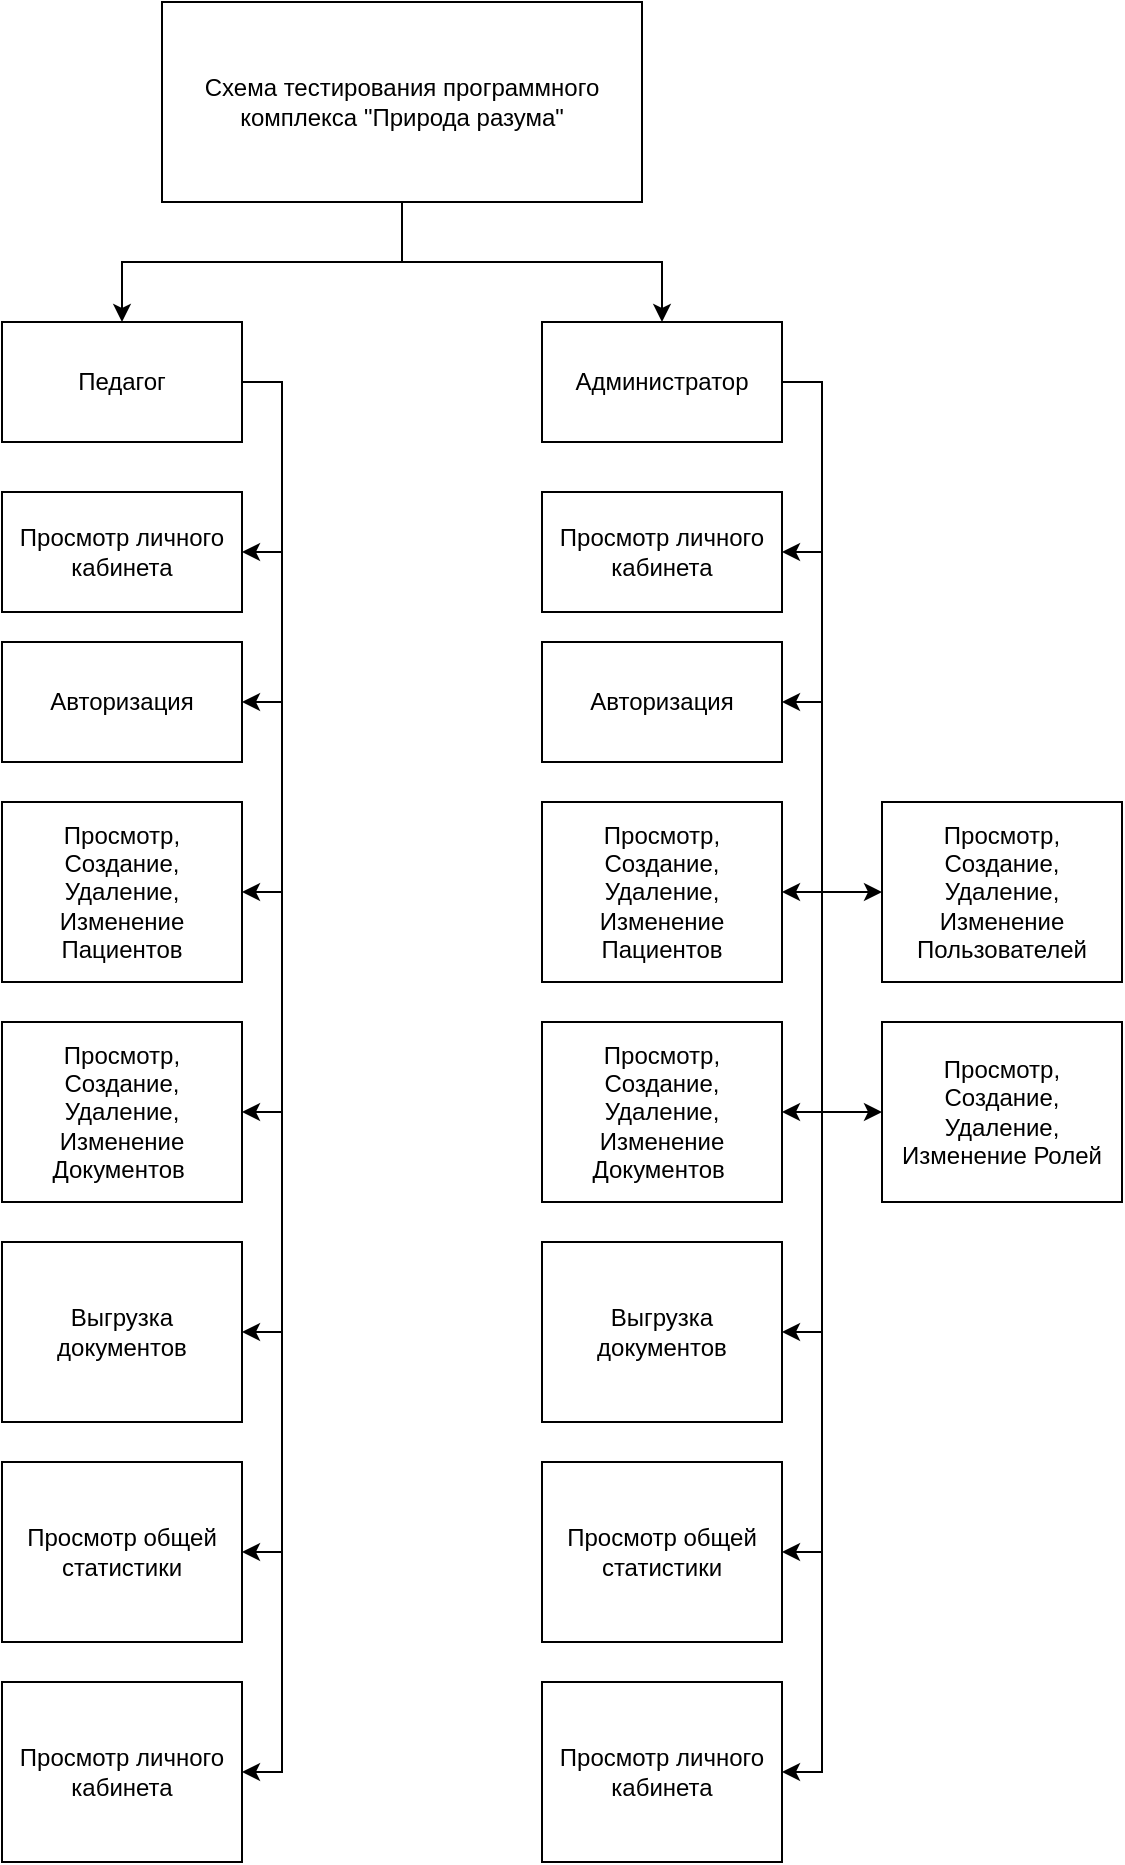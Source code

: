 <mxfile version="26.2.10">
  <diagram name="Страница — 1" id="qROO9dDHCduwTVdTXPTW">
    <mxGraphModel dx="2676" dy="1015" grid="0" gridSize="10" guides="1" tooltips="1" connect="1" arrows="1" fold="1" page="1" pageScale="1" pageWidth="827" pageHeight="1169" math="0" shadow="0">
      <root>
        <mxCell id="0" />
        <mxCell id="1" parent="0" />
        <mxCell id="zrXZc5PC9huz51h_tDHC-25" style="edgeStyle=orthogonalEdgeStyle;rounded=0;orthogonalLoop=1;jettySize=auto;html=1;" edge="1" parent="1" source="zrXZc5PC9huz51h_tDHC-2" target="zrXZc5PC9huz51h_tDHC-4">
          <mxGeometry relative="1" as="geometry" />
        </mxCell>
        <mxCell id="zrXZc5PC9huz51h_tDHC-65" style="edgeStyle=orthogonalEdgeStyle;rounded=0;orthogonalLoop=1;jettySize=auto;html=1;" edge="1" parent="1" source="zrXZc5PC9huz51h_tDHC-2" target="zrXZc5PC9huz51h_tDHC-57">
          <mxGeometry relative="1" as="geometry" />
        </mxCell>
        <mxCell id="zrXZc5PC9huz51h_tDHC-2" value="Схема тестирования программного комплекса &quot;Природа разума&quot;" style="rounded=0;whiteSpace=wrap;html=1;" vertex="1" parent="1">
          <mxGeometry y="280" width="240" height="100" as="geometry" />
        </mxCell>
        <mxCell id="zrXZc5PC9huz51h_tDHC-26" style="edgeStyle=orthogonalEdgeStyle;rounded=0;orthogonalLoop=1;jettySize=auto;html=1;entryX=1;entryY=0.5;entryDx=0;entryDy=0;" edge="1" parent="1" source="zrXZc5PC9huz51h_tDHC-4" target="zrXZc5PC9huz51h_tDHC-21">
          <mxGeometry relative="1" as="geometry">
            <Array as="points">
              <mxPoint x="330" y="470" />
              <mxPoint x="330" y="555" />
            </Array>
          </mxGeometry>
        </mxCell>
        <mxCell id="zrXZc5PC9huz51h_tDHC-28" style="edgeStyle=orthogonalEdgeStyle;rounded=0;orthogonalLoop=1;jettySize=auto;html=1;entryX=1;entryY=0.5;entryDx=0;entryDy=0;" edge="1" parent="1" source="zrXZc5PC9huz51h_tDHC-4" target="zrXZc5PC9huz51h_tDHC-20">
          <mxGeometry relative="1" as="geometry">
            <Array as="points">
              <mxPoint x="330" y="470" />
              <mxPoint x="330" y="630" />
            </Array>
          </mxGeometry>
        </mxCell>
        <mxCell id="zrXZc5PC9huz51h_tDHC-29" style="edgeStyle=orthogonalEdgeStyle;rounded=0;orthogonalLoop=1;jettySize=auto;html=1;entryX=1;entryY=0.5;entryDx=0;entryDy=0;" edge="1" parent="1" source="zrXZc5PC9huz51h_tDHC-4" target="zrXZc5PC9huz51h_tDHC-19">
          <mxGeometry relative="1" as="geometry">
            <Array as="points">
              <mxPoint x="330" y="470" />
              <mxPoint x="330" y="725" />
            </Array>
          </mxGeometry>
        </mxCell>
        <mxCell id="zrXZc5PC9huz51h_tDHC-30" style="edgeStyle=orthogonalEdgeStyle;rounded=0;orthogonalLoop=1;jettySize=auto;html=1;entryX=1;entryY=0.5;entryDx=0;entryDy=0;" edge="1" parent="1" source="zrXZc5PC9huz51h_tDHC-4" target="zrXZc5PC9huz51h_tDHC-18">
          <mxGeometry relative="1" as="geometry">
            <Array as="points">
              <mxPoint x="330" y="470" />
              <mxPoint x="330" y="835" />
            </Array>
          </mxGeometry>
        </mxCell>
        <mxCell id="zrXZc5PC9huz51h_tDHC-31" style="edgeStyle=orthogonalEdgeStyle;rounded=0;orthogonalLoop=1;jettySize=auto;html=1;entryX=1;entryY=0.5;entryDx=0;entryDy=0;" edge="1" parent="1" source="zrXZc5PC9huz51h_tDHC-4" target="zrXZc5PC9huz51h_tDHC-17">
          <mxGeometry relative="1" as="geometry">
            <Array as="points">
              <mxPoint x="330" y="470" />
              <mxPoint x="330" y="945" />
            </Array>
          </mxGeometry>
        </mxCell>
        <mxCell id="zrXZc5PC9huz51h_tDHC-32" style="edgeStyle=orthogonalEdgeStyle;rounded=0;orthogonalLoop=1;jettySize=auto;html=1;entryX=1;entryY=0.5;entryDx=0;entryDy=0;" edge="1" parent="1" source="zrXZc5PC9huz51h_tDHC-4" target="zrXZc5PC9huz51h_tDHC-16">
          <mxGeometry relative="1" as="geometry">
            <Array as="points">
              <mxPoint x="330" y="470" />
              <mxPoint x="330" y="1055" />
            </Array>
          </mxGeometry>
        </mxCell>
        <mxCell id="zrXZc5PC9huz51h_tDHC-34" style="edgeStyle=orthogonalEdgeStyle;rounded=0;orthogonalLoop=1;jettySize=auto;html=1;entryX=1;entryY=0.5;entryDx=0;entryDy=0;" edge="1" parent="1" source="zrXZc5PC9huz51h_tDHC-4" target="zrXZc5PC9huz51h_tDHC-15">
          <mxGeometry relative="1" as="geometry">
            <Array as="points">
              <mxPoint x="330" y="470" />
              <mxPoint x="330" y="1165" />
            </Array>
          </mxGeometry>
        </mxCell>
        <mxCell id="zrXZc5PC9huz51h_tDHC-66" style="edgeStyle=orthogonalEdgeStyle;rounded=0;orthogonalLoop=1;jettySize=auto;html=1;entryX=0;entryY=0.5;entryDx=0;entryDy=0;" edge="1" parent="1" source="zrXZc5PC9huz51h_tDHC-4" target="zrXZc5PC9huz51h_tDHC-23">
          <mxGeometry relative="1" as="geometry">
            <Array as="points">
              <mxPoint x="330" y="470" />
              <mxPoint x="330" y="725" />
            </Array>
          </mxGeometry>
        </mxCell>
        <mxCell id="zrXZc5PC9huz51h_tDHC-67" style="edgeStyle=orthogonalEdgeStyle;rounded=0;orthogonalLoop=1;jettySize=auto;html=1;entryX=0;entryY=0.5;entryDx=0;entryDy=0;" edge="1" parent="1" source="zrXZc5PC9huz51h_tDHC-4" target="zrXZc5PC9huz51h_tDHC-22">
          <mxGeometry relative="1" as="geometry">
            <Array as="points">
              <mxPoint x="330" y="470" />
              <mxPoint x="330" y="835" />
            </Array>
          </mxGeometry>
        </mxCell>
        <mxCell id="zrXZc5PC9huz51h_tDHC-4" value="Администратор" style="rounded=0;whiteSpace=wrap;html=1;" vertex="1" parent="1">
          <mxGeometry x="190" y="440" width="120" height="60" as="geometry" />
        </mxCell>
        <mxCell id="zrXZc5PC9huz51h_tDHC-15" value="Просмотр личного кабинета" style="rounded=0;whiteSpace=wrap;html=1;" vertex="1" parent="1">
          <mxGeometry x="190" y="1120" width="120" height="90" as="geometry" />
        </mxCell>
        <mxCell id="zrXZc5PC9huz51h_tDHC-16" value="Просмотр общей статистики" style="rounded=0;whiteSpace=wrap;html=1;" vertex="1" parent="1">
          <mxGeometry x="190" y="1010" width="120" height="90" as="geometry" />
        </mxCell>
        <mxCell id="zrXZc5PC9huz51h_tDHC-17" value="Выгрузка документов" style="rounded=0;whiteSpace=wrap;html=1;" vertex="1" parent="1">
          <mxGeometry x="190" y="900" width="120" height="90" as="geometry" />
        </mxCell>
        <mxCell id="zrXZc5PC9huz51h_tDHC-18" value="Просмотр, Создание, Удаление, Изменение Документов&amp;nbsp;" style="rounded=0;whiteSpace=wrap;html=1;" vertex="1" parent="1">
          <mxGeometry x="190" y="790" width="120" height="90" as="geometry" />
        </mxCell>
        <mxCell id="zrXZc5PC9huz51h_tDHC-19" value="Просмотр, Создание, Удаление, Изменение Пациентов" style="rounded=0;whiteSpace=wrap;html=1;" vertex="1" parent="1">
          <mxGeometry x="190" y="680" width="120" height="90" as="geometry" />
        </mxCell>
        <mxCell id="zrXZc5PC9huz51h_tDHC-20" value="Авторизация" style="rounded=0;whiteSpace=wrap;html=1;" vertex="1" parent="1">
          <mxGeometry x="190" y="600" width="120" height="60" as="geometry" />
        </mxCell>
        <mxCell id="zrXZc5PC9huz51h_tDHC-21" value="Просмотр личного кабинета" style="rounded=0;whiteSpace=wrap;html=1;" vertex="1" parent="1">
          <mxGeometry x="190" y="525" width="120" height="60" as="geometry" />
        </mxCell>
        <mxCell id="zrXZc5PC9huz51h_tDHC-22" value="Просмотр, Создание, Удаление, Изменение Ролей" style="rounded=0;whiteSpace=wrap;html=1;" vertex="1" parent="1">
          <mxGeometry x="360" y="790" width="120" height="90" as="geometry" />
        </mxCell>
        <mxCell id="zrXZc5PC9huz51h_tDHC-23" value="Просмотр, Создание, Удаление, Изменение Пользователей" style="rounded=0;whiteSpace=wrap;html=1;" vertex="1" parent="1">
          <mxGeometry x="360" y="680" width="120" height="90" as="geometry" />
        </mxCell>
        <mxCell id="zrXZc5PC9huz51h_tDHC-50" style="edgeStyle=orthogonalEdgeStyle;rounded=0;orthogonalLoop=1;jettySize=auto;html=1;entryX=1;entryY=0.5;entryDx=0;entryDy=0;" edge="1" source="zrXZc5PC9huz51h_tDHC-57" target="zrXZc5PC9huz51h_tDHC-64" parent="1">
          <mxGeometry relative="1" as="geometry">
            <Array as="points">
              <mxPoint x="60" y="470" />
              <mxPoint x="60" y="555" />
            </Array>
          </mxGeometry>
        </mxCell>
        <mxCell id="zrXZc5PC9huz51h_tDHC-51" style="edgeStyle=orthogonalEdgeStyle;rounded=0;orthogonalLoop=1;jettySize=auto;html=1;entryX=1;entryY=0.5;entryDx=0;entryDy=0;" edge="1" source="zrXZc5PC9huz51h_tDHC-57" target="zrXZc5PC9huz51h_tDHC-63" parent="1">
          <mxGeometry relative="1" as="geometry">
            <Array as="points">
              <mxPoint x="60" y="470" />
              <mxPoint x="60" y="630" />
            </Array>
          </mxGeometry>
        </mxCell>
        <mxCell id="zrXZc5PC9huz51h_tDHC-52" style="edgeStyle=orthogonalEdgeStyle;rounded=0;orthogonalLoop=1;jettySize=auto;html=1;entryX=1;entryY=0.5;entryDx=0;entryDy=0;" edge="1" source="zrXZc5PC9huz51h_tDHC-57" target="zrXZc5PC9huz51h_tDHC-62" parent="1">
          <mxGeometry relative="1" as="geometry">
            <Array as="points">
              <mxPoint x="60" y="470" />
              <mxPoint x="60" y="725" />
            </Array>
          </mxGeometry>
        </mxCell>
        <mxCell id="zrXZc5PC9huz51h_tDHC-53" style="edgeStyle=orthogonalEdgeStyle;rounded=0;orthogonalLoop=1;jettySize=auto;html=1;entryX=1;entryY=0.5;entryDx=0;entryDy=0;" edge="1" source="zrXZc5PC9huz51h_tDHC-57" target="zrXZc5PC9huz51h_tDHC-61" parent="1">
          <mxGeometry relative="1" as="geometry">
            <Array as="points">
              <mxPoint x="60" y="470" />
              <mxPoint x="60" y="835" />
            </Array>
          </mxGeometry>
        </mxCell>
        <mxCell id="zrXZc5PC9huz51h_tDHC-54" style="edgeStyle=orthogonalEdgeStyle;rounded=0;orthogonalLoop=1;jettySize=auto;html=1;entryX=1;entryY=0.5;entryDx=0;entryDy=0;" edge="1" source="zrXZc5PC9huz51h_tDHC-57" target="zrXZc5PC9huz51h_tDHC-60" parent="1">
          <mxGeometry relative="1" as="geometry">
            <Array as="points">
              <mxPoint x="60" y="470" />
              <mxPoint x="60" y="945" />
            </Array>
          </mxGeometry>
        </mxCell>
        <mxCell id="zrXZc5PC9huz51h_tDHC-55" style="edgeStyle=orthogonalEdgeStyle;rounded=0;orthogonalLoop=1;jettySize=auto;html=1;entryX=1;entryY=0.5;entryDx=0;entryDy=0;" edge="1" source="zrXZc5PC9huz51h_tDHC-57" target="zrXZc5PC9huz51h_tDHC-59" parent="1">
          <mxGeometry relative="1" as="geometry">
            <Array as="points">
              <mxPoint x="60" y="470" />
              <mxPoint x="60" y="1055" />
            </Array>
          </mxGeometry>
        </mxCell>
        <mxCell id="zrXZc5PC9huz51h_tDHC-56" style="edgeStyle=orthogonalEdgeStyle;rounded=0;orthogonalLoop=1;jettySize=auto;html=1;entryX=1;entryY=0.5;entryDx=0;entryDy=0;" edge="1" source="zrXZc5PC9huz51h_tDHC-57" target="zrXZc5PC9huz51h_tDHC-58" parent="1">
          <mxGeometry relative="1" as="geometry">
            <Array as="points">
              <mxPoint x="60" y="470" />
              <mxPoint x="60" y="1165" />
            </Array>
          </mxGeometry>
        </mxCell>
        <mxCell id="zrXZc5PC9huz51h_tDHC-57" value="Педагог" style="rounded=0;whiteSpace=wrap;html=1;" vertex="1" parent="1">
          <mxGeometry x="-80" y="440" width="120" height="60" as="geometry" />
        </mxCell>
        <mxCell id="zrXZc5PC9huz51h_tDHC-58" value="Просмотр личного кабинета" style="rounded=0;whiteSpace=wrap;html=1;" vertex="1" parent="1">
          <mxGeometry x="-80" y="1120" width="120" height="90" as="geometry" />
        </mxCell>
        <mxCell id="zrXZc5PC9huz51h_tDHC-59" value="Просмотр общей статистики" style="rounded=0;whiteSpace=wrap;html=1;" vertex="1" parent="1">
          <mxGeometry x="-80" y="1010" width="120" height="90" as="geometry" />
        </mxCell>
        <mxCell id="zrXZc5PC9huz51h_tDHC-60" value="Выгрузка документов" style="rounded=0;whiteSpace=wrap;html=1;" vertex="1" parent="1">
          <mxGeometry x="-80" y="900" width="120" height="90" as="geometry" />
        </mxCell>
        <mxCell id="zrXZc5PC9huz51h_tDHC-61" value="Просмотр, Создание, Удаление, Изменение Документов&amp;nbsp;" style="rounded=0;whiteSpace=wrap;html=1;" vertex="1" parent="1">
          <mxGeometry x="-80" y="790" width="120" height="90" as="geometry" />
        </mxCell>
        <mxCell id="zrXZc5PC9huz51h_tDHC-62" value="Просмотр, Создание, Удаление, Изменение Пациентов" style="rounded=0;whiteSpace=wrap;html=1;" vertex="1" parent="1">
          <mxGeometry x="-80" y="680" width="120" height="90" as="geometry" />
        </mxCell>
        <mxCell id="zrXZc5PC9huz51h_tDHC-63" value="Авторизация" style="rounded=0;whiteSpace=wrap;html=1;" vertex="1" parent="1">
          <mxGeometry x="-80" y="600" width="120" height="60" as="geometry" />
        </mxCell>
        <mxCell id="zrXZc5PC9huz51h_tDHC-64" value="Просмотр личного кабинета" style="rounded=0;whiteSpace=wrap;html=1;" vertex="1" parent="1">
          <mxGeometry x="-80" y="525" width="120" height="60" as="geometry" />
        </mxCell>
      </root>
    </mxGraphModel>
  </diagram>
</mxfile>
